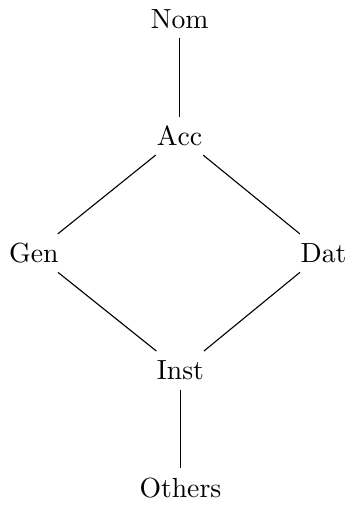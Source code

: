 \documentclass[tikz]{standalone}
\usetikzlibrary{positioning}
\begin{document}
\begin{tikzpicture}
\node (nom) at (0,0) {Nom};
\node (acc) [below=of nom] {Acc};
\node (gen) [below left=of acc] {Gen};
\node (dat) [below right=of acc] {Dat};
\node (inst) [below right=of gen] {Inst};
\node (other) [below=of inst] {Others};

\foreach \Source/\Target in {%
    nom/acc,
    acc/gen,
    acc/dat,
    gen/inst,
    dat/inst,
    inst/other}
    \draw (\Source) to (\Target);
\end{tikzpicture}
\end{document}
